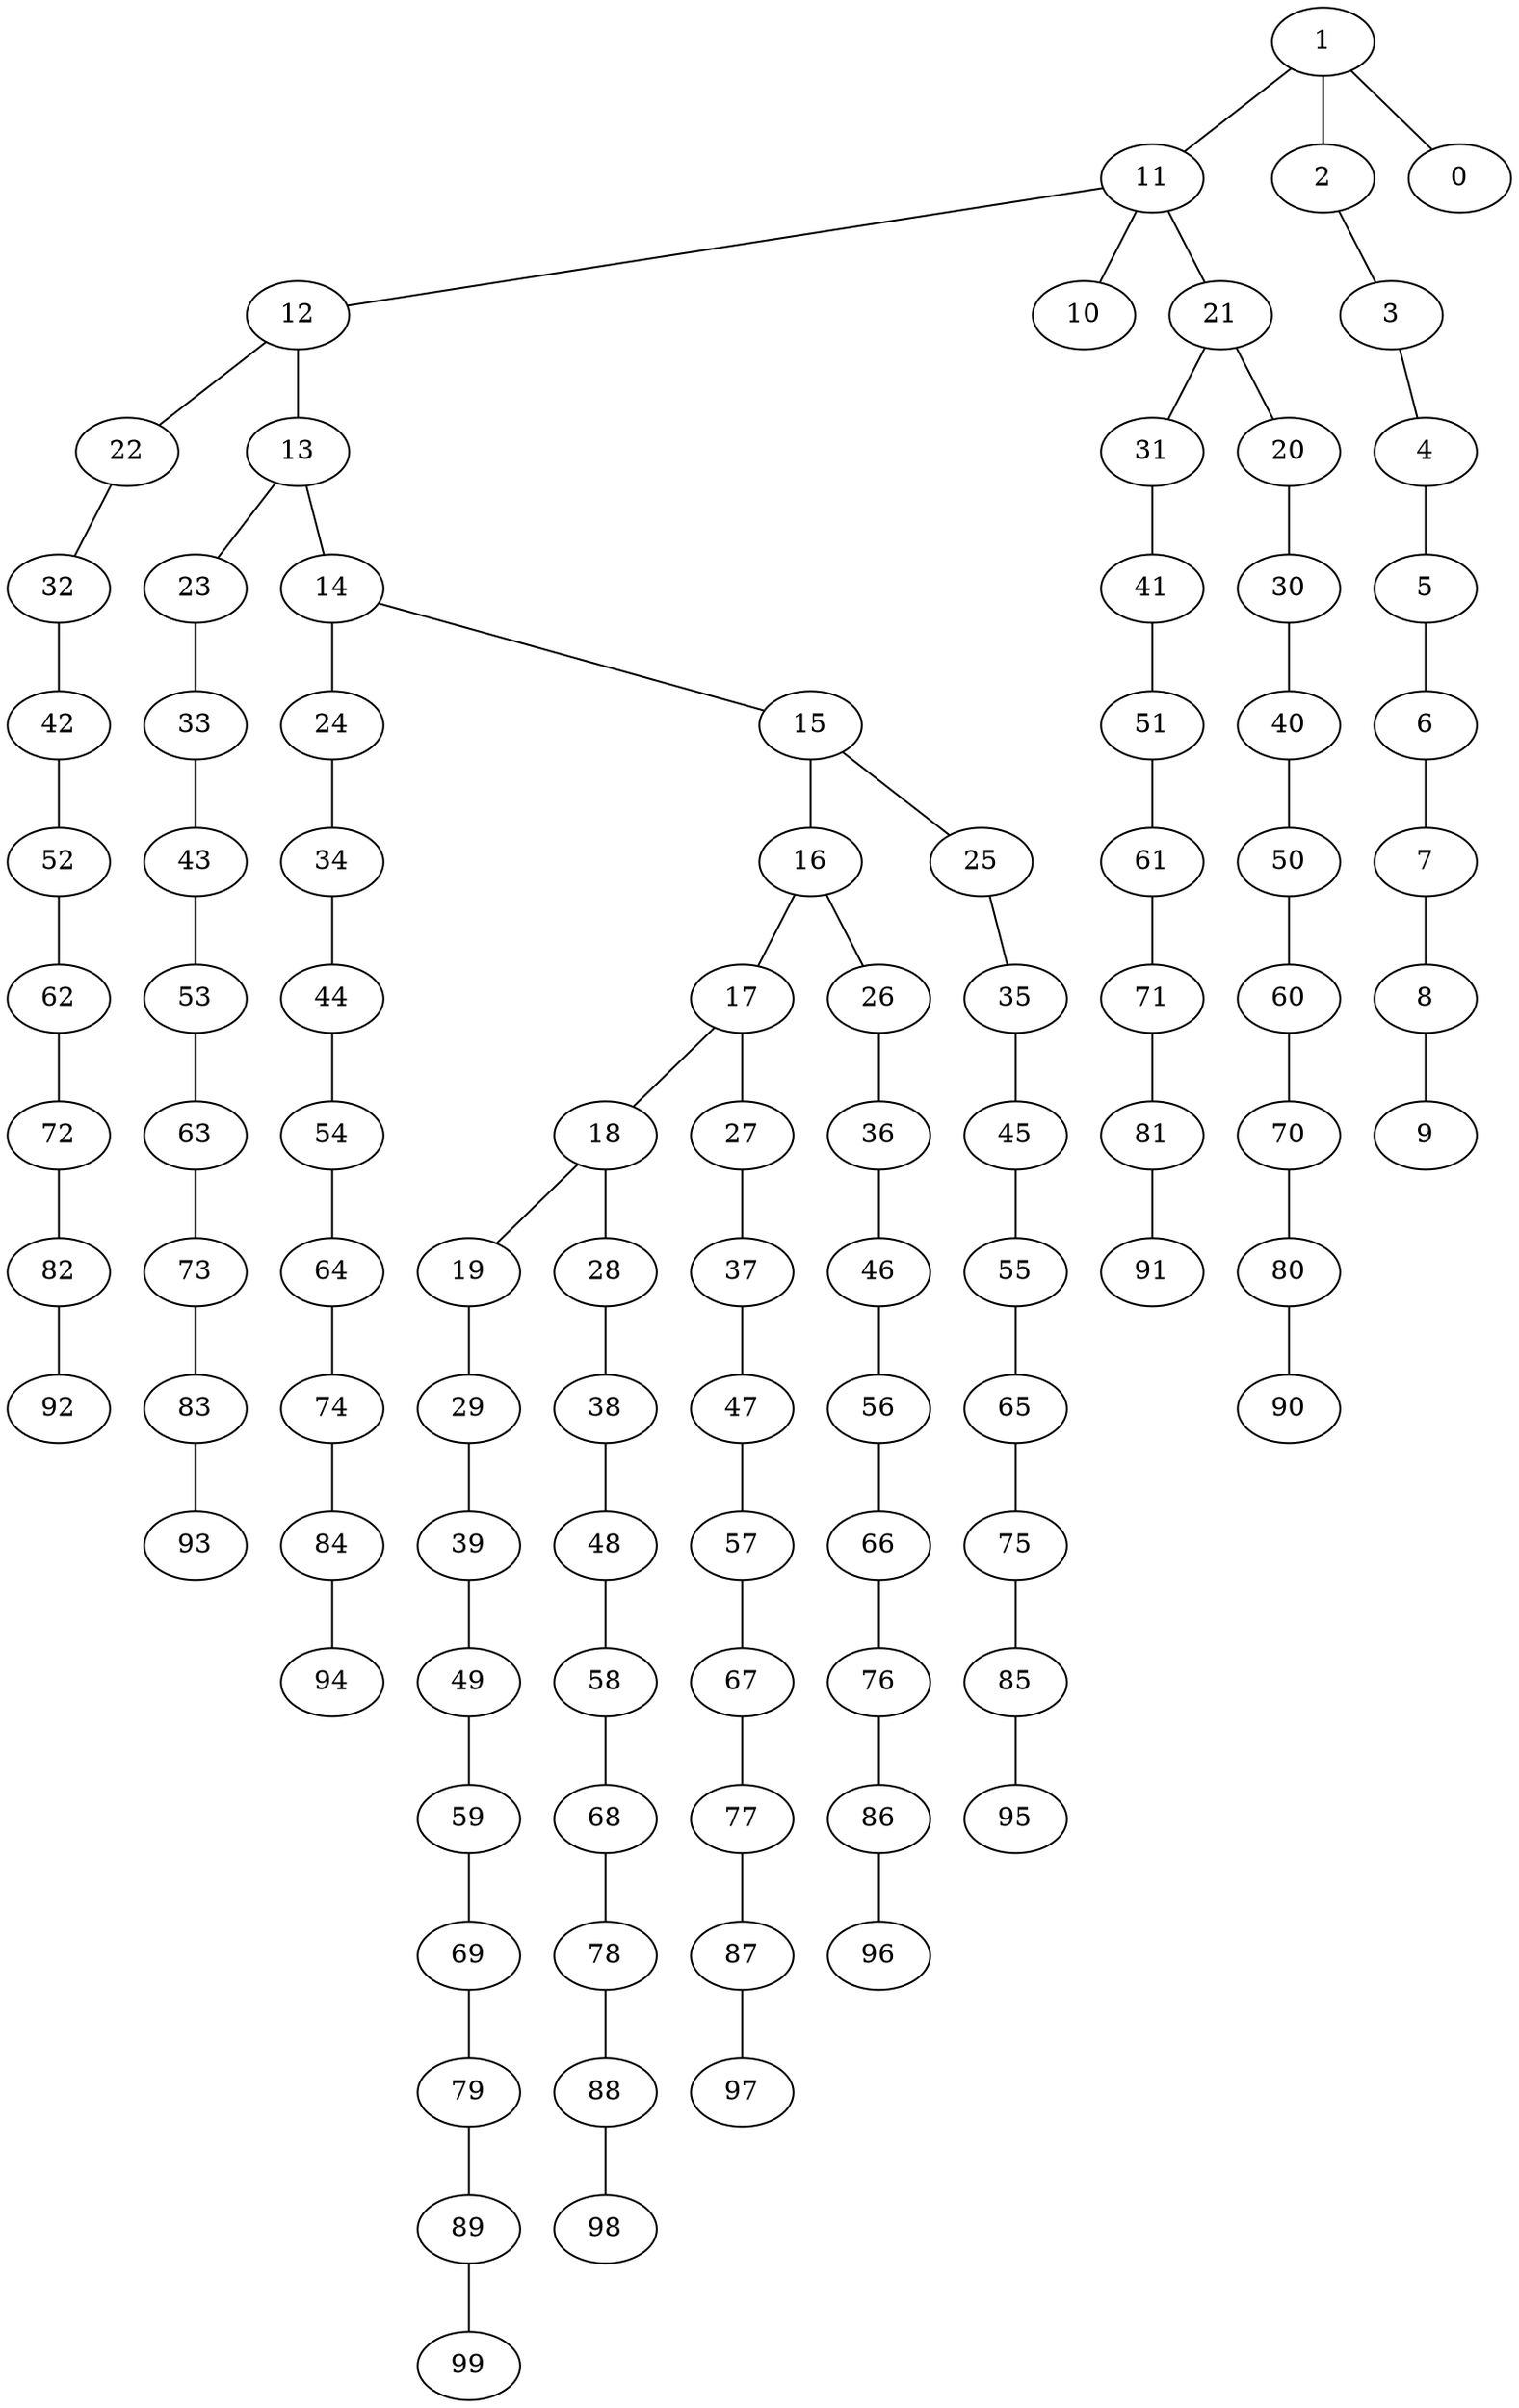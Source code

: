 graph{
   79 -- 89;
   88 -- 98;
   89 -- 99;
   52 -- 62;
   50 -- 60;
   61 -- 71;
   87 -- 97;
   7 -- 8;
   17 -- 18;
   17 -- 27;
   16 -- 26;
   26 -- 36;
   34 -- 44;
   35 -- 45;
   25 -- 35;
   44 -- 54;
   53 -- 63;
   16 -- 17;
   62 -- 72;
   6 -- 7;
   60 -- 70;
   51 -- 61;
   71 -- 81;
   40 -- 50;
   42 -- 52;
   8 -- 9;
   18 -- 19;
   33 -- 43;
   18 -- 28;
   24 -- 34;
   5 -- 6;
   27 -- 37;
   65 -- 75;
   11 -- 12;
   74 -- 84;
   36 -- 46;
   1 -- 2;
   15 -- 16;
   83 -- 93;
   45 -- 55;
   1 -- 0;
   54 -- 64;
   39 -- 49;
   11 -- 10;
   63 -- 73;
   48 -- 58;
   1 -- 11;
   72 -- 82;
   57 -- 67;
   70 -- 80;
   66 -- 76;
   81 -- 91;
   75 -- 85;
   19 -- 29;
   84 -- 94;
   49 -- 59;
   28 -- 38;
   37 -- 47;
   2 -- 3;
   58 -- 68;
   15 -- 25;
   41 -- 51;
   46 -- 56;
   67 -- 77;
   11 -- 21;
   30 -- 40;
   55 -- 65;
   76 -- 86;
   64 -- 74;
   32 -- 42;
   85 -- 95;
   23 -- 33;
   73 -- 83;
   14 -- 24;
   59 -- 69;
   14 -- 15;
   43 -- 53;
   4 -- 5;
   82 -- 92;
   68 -- 78;
   31 -- 41;
   80 -- 90;
   77 -- 87;
   22 -- 32;
   29 -- 39;
   13 -- 23;
   13 -- 14;
   86 -- 96;
   3 -- 4;
   38 -- 48;
   21 -- 31;
   69 -- 79;
   21 -- 20;
   47 -- 57;
   12 -- 22;
   78 -- 88;
   12 -- 13;
   56 -- 66;
   20 -- 30;
}